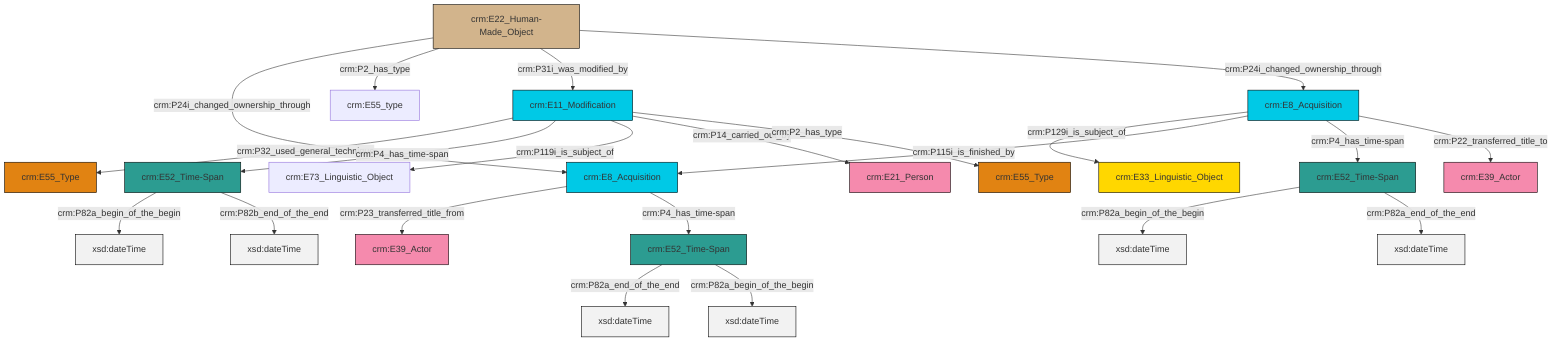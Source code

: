 graph TD
classDef Literal fill:#f2f2f2,stroke:#000000;
classDef CRM_Entity fill:#FFFFFF,stroke:#000000;
classDef Temporal_Entity fill:#00C9E6, stroke:#000000;
classDef Type fill:#E18312, stroke:#000000;
classDef Time-Span fill:#2C9C91, stroke:#000000;
classDef Appellation fill:#FFEB7F, stroke:#000000;
classDef Place fill:#008836, stroke:#000000;
classDef Persistent_Item fill:#B266B2, stroke:#000000;
classDef Conceptual_Object fill:#FFD700, stroke:#000000;
classDef Physical_Thing fill:#D2B48C, stroke:#000000;
classDef Actor fill:#f58aad, stroke:#000000;
classDef PC_Classes fill:#4ce600, stroke:#000000;
classDef Multi fill:#cccccc,stroke:#000000;

0["crm:E11_Modification"]:::Temporal_Entity -->|crm:P32_used_general_technique| 1["crm:E55_Type"]:::Type
4["crm:E22_Human-Made_Object"]:::Physical_Thing -->|crm:P24i_changed_ownership_through| 5["crm:E8_Acquisition"]:::Temporal_Entity
7["crm:E8_Acquisition"]:::Temporal_Entity -->|crm:P129i_is_subject_of| 8["crm:E33_Linguistic_Object"]:::Conceptual_Object
9["crm:E52_Time-Span"]:::Time-Span -->|crm:P82a_end_of_the_end| 10[xsd:dateTime]:::Literal
0["crm:E11_Modification"]:::Temporal_Entity -->|crm:P4_has_time-span| 2["crm:E52_Time-Span"]:::Time-Span
7["crm:E8_Acquisition"]:::Temporal_Entity -->|crm:P115i_is_finished_by| 5["crm:E8_Acquisition"]:::Temporal_Entity
0["crm:E11_Modification"]:::Temporal_Entity -->|crm:P119i_is_subject_of| 14["crm:E73_Linguistic_Object"]:::Default
4["crm:E22_Human-Made_Object"]:::Physical_Thing -->|crm:P2_has_type| 20["crm:E55_type"]:::Default
7["crm:E8_Acquisition"]:::Temporal_Entity -->|crm:P4_has_time-span| 22["crm:E52_Time-Span"]:::Time-Span
22["crm:E52_Time-Span"]:::Time-Span -->|crm:P82a_begin_of_the_begin| 23[xsd:dateTime]:::Literal
5["crm:E8_Acquisition"]:::Temporal_Entity -->|crm:P23_transferred_title_from| 24["crm:E39_Actor"]:::Actor
9["crm:E52_Time-Span"]:::Time-Span -->|crm:P82a_begin_of_the_begin| 25[xsd:dateTime]:::Literal
0["crm:E11_Modification"]:::Temporal_Entity -->|crm:P14_carried_out_by| 16["crm:E21_Person"]:::Actor
2["crm:E52_Time-Span"]:::Time-Span -->|crm:P82a_begin_of_the_begin| 31[xsd:dateTime]:::Literal
2["crm:E52_Time-Span"]:::Time-Span -->|crm:P82b_end_of_the_end| 32[xsd:dateTime]:::Literal
0["crm:E11_Modification"]:::Temporal_Entity -->|crm:P2_has_type| 11["crm:E55_Type"]:::Type
4["crm:E22_Human-Made_Object"]:::Physical_Thing -->|crm:P31i_was_modified_by| 0["crm:E11_Modification"]:::Temporal_Entity
5["crm:E8_Acquisition"]:::Temporal_Entity -->|crm:P4_has_time-span| 9["crm:E52_Time-Span"]:::Time-Span
7["crm:E8_Acquisition"]:::Temporal_Entity -->|crm:P22_transferred_title_to| 29["crm:E39_Actor"]:::Actor
22["crm:E52_Time-Span"]:::Time-Span -->|crm:P82a_end_of_the_end| 35[xsd:dateTime]:::Literal
4["crm:E22_Human-Made_Object"]:::Physical_Thing -->|crm:P24i_changed_ownership_through| 7["crm:E8_Acquisition"]:::Temporal_Entity